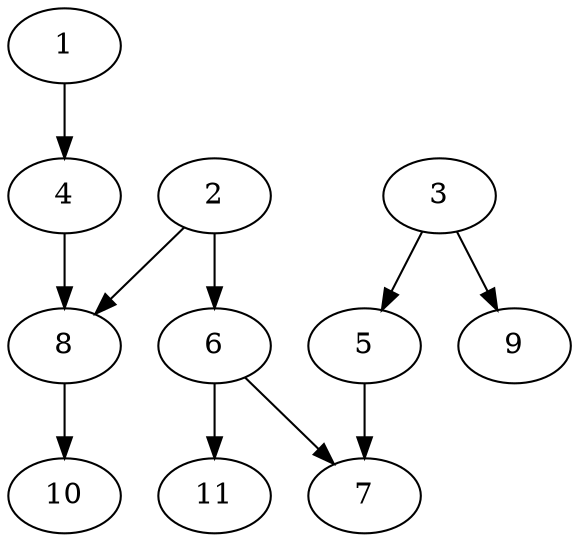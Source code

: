 // DAG automatically generated by daggen at Fri May 24 12:58:12 2024
// daggen-master/daggen -n 11 --fat 0.5 --density 0.5 --regular 0.5 --jump 2 --minalpha 20 --maxalpha 50 --dot -o dags_dot_11/sim_0.dot 
digraph G {
  1 [size="75607816109", alpha="20.43"]
  1 -> 4 [size ="75497472"]
  2 [size="28991029248", alpha="40.25"]
  2 -> 6 [size ="75497472"]
  2 -> 8 [size ="75497472"]
  3 [size="1321884280", alpha="25.78"]
  3 -> 5 [size ="33554432"]
  3 -> 9 [size ="33554432"]
  4 [size="74711875752", alpha="42.33"]
  4 -> 8 [size ="134217728"]
  5 [size="68719476736", alpha="35.03"]
  5 -> 7 [size ="134217728"]
  6 [size="7348182713", alpha="44.30"]
  6 -> 7 [size ="33554432"]
  6 -> 11 [size ="33554432"]
  7 [size="1164312924", alpha="43.93"]
  8 [size="3550378611", alpha="29.34"]
  8 -> 10 [size ="75497472"]
  9 [size="68719476736", alpha="33.52"]
  10 [size="231928233984", alpha="37.52"]
  11 [size="1287262962", alpha="30.31"]
}
